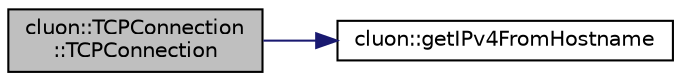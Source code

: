 digraph "cluon::TCPConnection::TCPConnection"
{
 // LATEX_PDF_SIZE
  edge [fontname="Helvetica",fontsize="10",labelfontname="Helvetica",labelfontsize="10"];
  node [fontname="Helvetica",fontsize="10",shape=record];
  rankdir="LR";
  Node1 [label="cluon::TCPConnection\l::TCPConnection",height=0.2,width=0.4,color="black", fillcolor="grey75", style="filled", fontcolor="black",tooltip=" "];
  Node1 -> Node2 [color="midnightblue",fontsize="10",style="solid",fontname="Helvetica"];
  Node2 [label="cluon::getIPv4FromHostname",height=0.2,width=0.4,color="black", fillcolor="white", style="filled",URL="$namespacecluon.html#ad2106ef443cf03fcc23de2e75016d79e",tooltip=" "];
}
